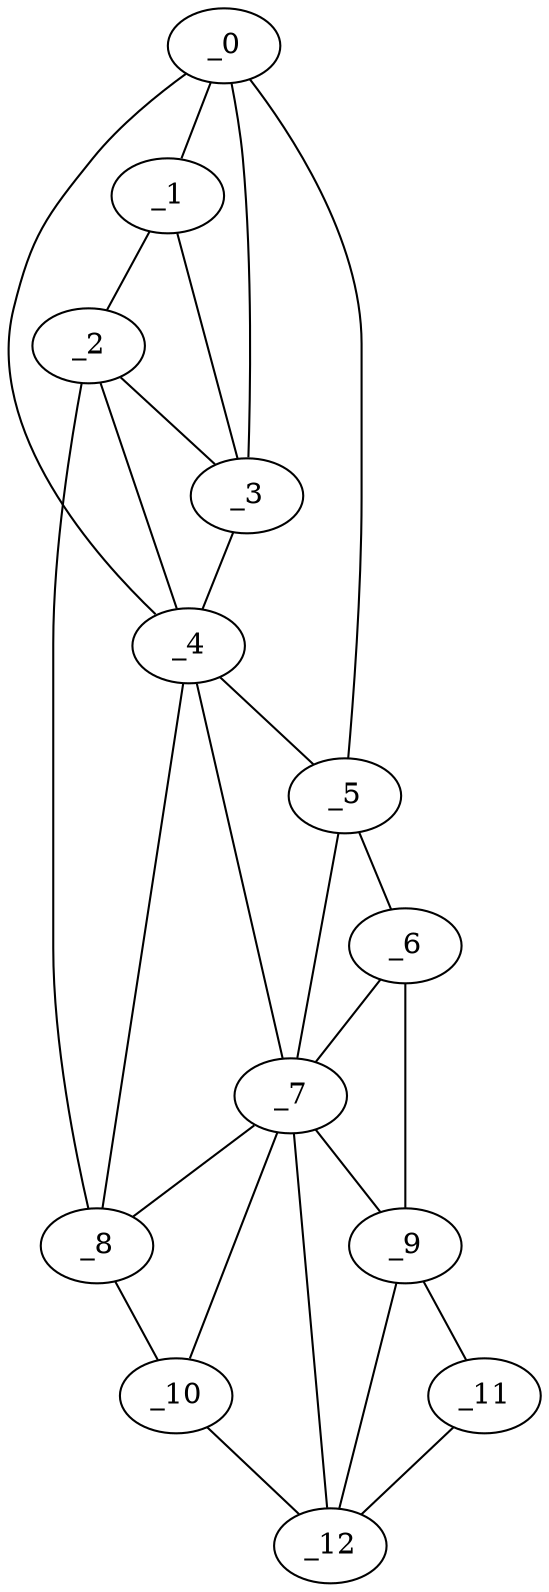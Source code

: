 graph "obj40__165.gxl" {
	_0	 [x=4,
		y=50];
	_1	 [x=5,
		y=58];
	_0 -- _1	 [valence=1];
	_3	 [x=26,
		y=71];
	_0 -- _3	 [valence=2];
	_4	 [x=65,
		y=51];
	_0 -- _4	 [valence=1];
	_5	 [x=87,
		y=42];
	_0 -- _5	 [valence=1];
	_2	 [x=25,
		y=92];
	_1 -- _2	 [valence=1];
	_1 -- _3	 [valence=2];
	_2 -- _3	 [valence=2];
	_2 -- _4	 [valence=1];
	_8	 [x=111,
		y=85];
	_2 -- _8	 [valence=1];
	_3 -- _4	 [valence=2];
	_4 -- _5	 [valence=2];
	_7	 [x=102,
		y=51];
	_4 -- _7	 [valence=2];
	_4 -- _8	 [valence=2];
	_6	 [x=94,
		y=43];
	_5 -- _6	 [valence=1];
	_5 -- _7	 [valence=2];
	_6 -- _7	 [valence=2];
	_9	 [x=122,
		y=50];
	_6 -- _9	 [valence=1];
	_7 -- _8	 [valence=2];
	_7 -- _9	 [valence=2];
	_10	 [x=125,
		y=73];
	_7 -- _10	 [valence=1];
	_12	 [x=126,
		y=64];
	_7 -- _12	 [valence=2];
	_8 -- _10	 [valence=1];
	_11	 [x=126,
		y=53];
	_9 -- _11	 [valence=1];
	_9 -- _12	 [valence=2];
	_10 -- _12	 [valence=1];
	_11 -- _12	 [valence=1];
}
